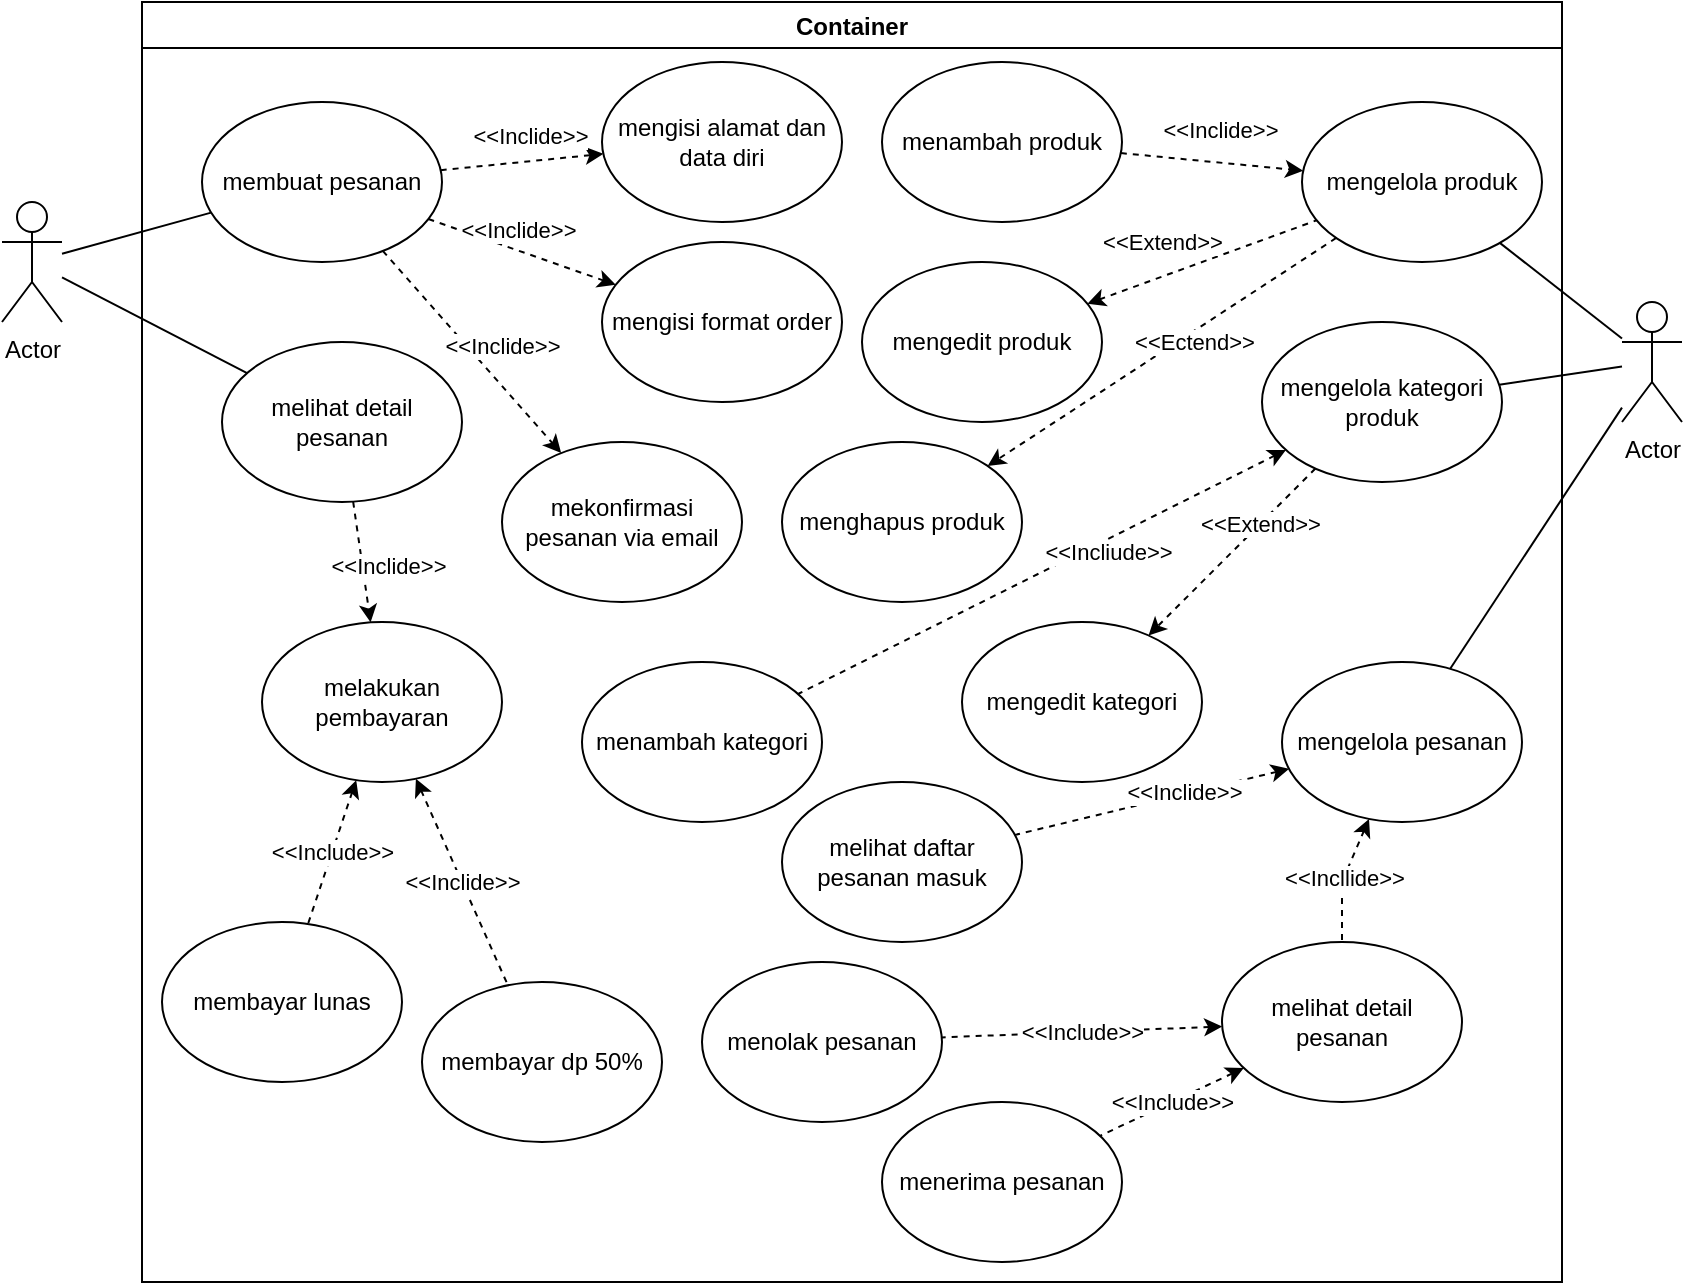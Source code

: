 <mxfile version="13.9.3" type="github">
  <diagram id="0Moy00TbSm1jeIX9EJUD" name="Page-1">
    <mxGraphModel dx="1021" dy="567" grid="1" gridSize="10" guides="1" tooltips="1" connect="1" arrows="1" fold="1" page="1" pageScale="1" pageWidth="1100" pageHeight="1700" math="0" shadow="0">
      <root>
        <mxCell id="0" />
        <mxCell id="1" parent="0" />
        <mxCell id="nUF-WjuWf8eao0jVFjwC-2" value="Container" style="swimlane;" vertex="1" parent="1">
          <mxGeometry x="100" y="270" width="710" height="640" as="geometry" />
        </mxCell>
        <mxCell id="nUF-WjuWf8eao0jVFjwC-10" value="&amp;lt;&amp;lt;Inclide&amp;gt;&amp;gt;" style="edgeStyle=none;rounded=0;orthogonalLoop=1;jettySize=auto;html=1;dashed=1;startArrow=none;startFill=0;endArrow=classic;endFill=1;strokeColor=#000000;" edge="1" parent="nUF-WjuWf8eao0jVFjwC-2" source="nUF-WjuWf8eao0jVFjwC-5" target="nUF-WjuWf8eao0jVFjwC-7">
          <mxGeometry x="-0.088" y="10" relative="1" as="geometry">
            <mxPoint x="-1" as="offset" />
          </mxGeometry>
        </mxCell>
        <mxCell id="nUF-WjuWf8eao0jVFjwC-5" value="membuat pesanan&lt;br&gt;" style="ellipse;whiteSpace=wrap;html=1;" vertex="1" parent="nUF-WjuWf8eao0jVFjwC-2">
          <mxGeometry x="30" y="50" width="120" height="80" as="geometry" />
        </mxCell>
        <mxCell id="nUF-WjuWf8eao0jVFjwC-7" value="mengisi format order" style="ellipse;whiteSpace=wrap;html=1;" vertex="1" parent="nUF-WjuWf8eao0jVFjwC-2">
          <mxGeometry x="230" y="120" width="120" height="80" as="geometry" />
        </mxCell>
        <mxCell id="nUF-WjuWf8eao0jVFjwC-11" value="mekonfirmasi pesanan via email" style="ellipse;whiteSpace=wrap;html=1;" vertex="1" parent="nUF-WjuWf8eao0jVFjwC-2">
          <mxGeometry x="180" y="220" width="120" height="80" as="geometry" />
        </mxCell>
        <mxCell id="nUF-WjuWf8eao0jVFjwC-13" value="&amp;lt;&amp;lt;Inclide&amp;gt;&amp;gt;" style="edgeStyle=none;rounded=0;orthogonalLoop=1;jettySize=auto;html=1;dashed=1;startArrow=none;startFill=0;endArrow=classic;endFill=1;strokeColor=#000000;" edge="1" parent="nUF-WjuWf8eao0jVFjwC-2" source="nUF-WjuWf8eao0jVFjwC-5" target="nUF-WjuWf8eao0jVFjwC-11">
          <mxGeometry x="0.123" y="13" relative="1" as="geometry">
            <mxPoint x="189.829" y="96.983" as="sourcePoint" />
            <mxPoint x="270.149" y="92.817" as="targetPoint" />
            <mxPoint as="offset" />
          </mxGeometry>
        </mxCell>
        <mxCell id="nUF-WjuWf8eao0jVFjwC-48" value="&amp;lt;&amp;lt;Include&amp;gt;&amp;gt;" style="edgeStyle=none;rounded=0;orthogonalLoop=1;jettySize=auto;html=1;startArrow=classic;startFill=1;endArrow=none;endFill=0;strokeColor=#000000;dashed=1;" edge="1" parent="nUF-WjuWf8eao0jVFjwC-2" source="nUF-WjuWf8eao0jVFjwC-14" target="nUF-WjuWf8eao0jVFjwC-47">
          <mxGeometry relative="1" as="geometry" />
        </mxCell>
        <mxCell id="nUF-WjuWf8eao0jVFjwC-50" value="&amp;lt;&amp;lt;Inclide&amp;gt;&amp;gt;" style="edgeStyle=none;rounded=0;orthogonalLoop=1;jettySize=auto;html=1;startArrow=classic;startFill=1;endArrow=none;endFill=0;strokeColor=#000000;dashed=1;" edge="1" parent="nUF-WjuWf8eao0jVFjwC-2" source="nUF-WjuWf8eao0jVFjwC-14" target="nUF-WjuWf8eao0jVFjwC-49">
          <mxGeometry relative="1" as="geometry" />
        </mxCell>
        <mxCell id="nUF-WjuWf8eao0jVFjwC-14" value="melakukan pembayaran" style="ellipse;whiteSpace=wrap;html=1;" vertex="1" parent="nUF-WjuWf8eao0jVFjwC-2">
          <mxGeometry x="60" y="310" width="120" height="80" as="geometry" />
        </mxCell>
        <mxCell id="nUF-WjuWf8eao0jVFjwC-15" value="&amp;lt;&amp;lt;Inclide&amp;gt;&amp;gt;" style="edgeStyle=none;rounded=0;orthogonalLoop=1;jettySize=auto;html=1;dashed=1;startArrow=none;startFill=0;endArrow=classic;endFill=1;strokeColor=#000000;" edge="1" parent="nUF-WjuWf8eao0jVFjwC-2" source="nUF-WjuWf8eao0jVFjwC-16" target="nUF-WjuWf8eao0jVFjwC-14">
          <mxGeometry x="0.123" y="13" relative="1" as="geometry">
            <mxPoint x="279.018" y="393.067" as="sourcePoint" />
            <mxPoint x="351.039" y="426.879" as="targetPoint" />
            <mxPoint as="offset" />
          </mxGeometry>
        </mxCell>
        <mxCell id="nUF-WjuWf8eao0jVFjwC-16" value="melihat detail pesanan" style="ellipse;whiteSpace=wrap;html=1;" vertex="1" parent="nUF-WjuWf8eao0jVFjwC-2">
          <mxGeometry x="40" y="170" width="120" height="80" as="geometry" />
        </mxCell>
        <mxCell id="nUF-WjuWf8eao0jVFjwC-19" value="mengisi alamat dan data diri" style="ellipse;whiteSpace=wrap;html=1;" vertex="1" parent="nUF-WjuWf8eao0jVFjwC-2">
          <mxGeometry x="230" y="30" width="120" height="80" as="geometry" />
        </mxCell>
        <mxCell id="nUF-WjuWf8eao0jVFjwC-20" value="&amp;lt;&amp;lt;Inclide&amp;gt;&amp;gt;" style="edgeStyle=none;rounded=0;orthogonalLoop=1;jettySize=auto;html=1;dashed=1;startArrow=none;startFill=0;endArrow=classic;endFill=1;strokeColor=#000000;" edge="1" parent="nUF-WjuWf8eao0jVFjwC-2" source="nUF-WjuWf8eao0jVFjwC-5" target="nUF-WjuWf8eao0jVFjwC-19">
          <mxGeometry x="0.123" y="13" relative="1" as="geometry">
            <mxPoint x="285.121" y="385.799" as="sourcePoint" />
            <mxPoint x="414.957" y="424.081" as="targetPoint" />
            <mxPoint as="offset" />
          </mxGeometry>
        </mxCell>
        <mxCell id="nUF-WjuWf8eao0jVFjwC-29" style="edgeStyle=none;rounded=0;orthogonalLoop=1;jettySize=auto;html=1;startArrow=none;startFill=0;endArrow=classic;endFill=1;strokeColor=#000000;dashed=1;" edge="1" parent="nUF-WjuWf8eao0jVFjwC-2" source="nUF-WjuWf8eao0jVFjwC-21" target="nUF-WjuWf8eao0jVFjwC-25">
          <mxGeometry relative="1" as="geometry" />
        </mxCell>
        <mxCell id="nUF-WjuWf8eao0jVFjwC-51" value="&amp;lt;&amp;lt;Ectend&amp;gt;&amp;gt;" style="edgeLabel;html=1;align=center;verticalAlign=middle;resizable=0;points=[];" vertex="1" connectable="0" parent="nUF-WjuWf8eao0jVFjwC-29">
          <mxGeometry x="-0.236" y="-3" relative="1" as="geometry">
            <mxPoint x="-3.12" y="10.89" as="offset" />
          </mxGeometry>
        </mxCell>
        <mxCell id="nUF-WjuWf8eao0jVFjwC-21" value="mengelola produk" style="ellipse;whiteSpace=wrap;html=1;" vertex="1" parent="nUF-WjuWf8eao0jVFjwC-2">
          <mxGeometry x="580" y="50" width="120" height="80" as="geometry" />
        </mxCell>
        <mxCell id="nUF-WjuWf8eao0jVFjwC-26" value="&amp;lt;&amp;lt;Inclide&amp;gt;&amp;gt;" style="edgeStyle=none;rounded=0;orthogonalLoop=1;jettySize=auto;html=1;startArrow=none;startFill=0;endArrow=classic;endFill=1;strokeColor=#000000;dashed=1;" edge="1" parent="nUF-WjuWf8eao0jVFjwC-2" source="nUF-WjuWf8eao0jVFjwC-23" target="nUF-WjuWf8eao0jVFjwC-21">
          <mxGeometry x="0.059" y="16" relative="1" as="geometry">
            <mxPoint as="offset" />
          </mxGeometry>
        </mxCell>
        <mxCell id="nUF-WjuWf8eao0jVFjwC-23" value="menambah produk" style="ellipse;whiteSpace=wrap;html=1;" vertex="1" parent="nUF-WjuWf8eao0jVFjwC-2">
          <mxGeometry x="370" y="30" width="120" height="80" as="geometry" />
        </mxCell>
        <mxCell id="nUF-WjuWf8eao0jVFjwC-27" value="&amp;lt;&amp;lt;Extend&amp;gt;&amp;gt;" style="edgeStyle=none;rounded=0;orthogonalLoop=1;jettySize=auto;html=1;startArrow=classic;startFill=1;endArrow=none;endFill=0;strokeColor=#000000;dashed=1;" edge="1" parent="nUF-WjuWf8eao0jVFjwC-2" source="nUF-WjuWf8eao0jVFjwC-24" target="nUF-WjuWf8eao0jVFjwC-21">
          <mxGeometry x="-0.252" y="16" relative="1" as="geometry">
            <mxPoint as="offset" />
          </mxGeometry>
        </mxCell>
        <mxCell id="nUF-WjuWf8eao0jVFjwC-24" value="mengedit produk" style="ellipse;whiteSpace=wrap;html=1;" vertex="1" parent="nUF-WjuWf8eao0jVFjwC-2">
          <mxGeometry x="360" y="130" width="120" height="80" as="geometry" />
        </mxCell>
        <mxCell id="nUF-WjuWf8eao0jVFjwC-25" value="menghapus produk" style="ellipse;whiteSpace=wrap;html=1;" vertex="1" parent="nUF-WjuWf8eao0jVFjwC-2">
          <mxGeometry x="320" y="220" width="120" height="80" as="geometry" />
        </mxCell>
        <mxCell id="nUF-WjuWf8eao0jVFjwC-33" style="edgeStyle=none;rounded=0;orthogonalLoop=1;jettySize=auto;html=1;startArrow=classic;startFill=1;endArrow=none;endFill=0;strokeColor=#000000;dashed=1;" edge="1" parent="nUF-WjuWf8eao0jVFjwC-2" source="nUF-WjuWf8eao0jVFjwC-30" target="nUF-WjuWf8eao0jVFjwC-32">
          <mxGeometry relative="1" as="geometry" />
        </mxCell>
        <mxCell id="nUF-WjuWf8eao0jVFjwC-52" value="&amp;lt;&amp;lt;Incliude&amp;gt;&amp;gt;" style="edgeLabel;html=1;align=center;verticalAlign=middle;resizable=0;points=[];" vertex="1" connectable="0" parent="nUF-WjuWf8eao0jVFjwC-33">
          <mxGeometry x="-0.247" y="5" relative="1" as="geometry">
            <mxPoint as="offset" />
          </mxGeometry>
        </mxCell>
        <mxCell id="nUF-WjuWf8eao0jVFjwC-36" style="edgeStyle=none;rounded=0;orthogonalLoop=1;jettySize=auto;html=1;startArrow=none;startFill=0;endArrow=classic;endFill=1;strokeColor=#000000;dashed=1;" edge="1" parent="nUF-WjuWf8eao0jVFjwC-2" source="nUF-WjuWf8eao0jVFjwC-30" target="nUF-WjuWf8eao0jVFjwC-35">
          <mxGeometry relative="1" as="geometry" />
        </mxCell>
        <mxCell id="nUF-WjuWf8eao0jVFjwC-53" value="&amp;lt;&amp;lt;Extend&amp;gt;&amp;gt;" style="edgeLabel;html=1;align=center;verticalAlign=middle;resizable=0;points=[];" vertex="1" connectable="0" parent="nUF-WjuWf8eao0jVFjwC-36">
          <mxGeometry x="-0.34" relative="1" as="geometry">
            <mxPoint as="offset" />
          </mxGeometry>
        </mxCell>
        <mxCell id="nUF-WjuWf8eao0jVFjwC-30" value="mengelola kategori produk" style="ellipse;whiteSpace=wrap;html=1;" vertex="1" parent="nUF-WjuWf8eao0jVFjwC-2">
          <mxGeometry x="560" y="160" width="120" height="80" as="geometry" />
        </mxCell>
        <mxCell id="nUF-WjuWf8eao0jVFjwC-32" value="menambah kategori" style="ellipse;whiteSpace=wrap;html=1;" vertex="1" parent="nUF-WjuWf8eao0jVFjwC-2">
          <mxGeometry x="220" y="330" width="120" height="80" as="geometry" />
        </mxCell>
        <mxCell id="nUF-WjuWf8eao0jVFjwC-35" value="mengedit kategori" style="ellipse;whiteSpace=wrap;html=1;" vertex="1" parent="nUF-WjuWf8eao0jVFjwC-2">
          <mxGeometry x="410" y="310" width="120" height="80" as="geometry" />
        </mxCell>
        <mxCell id="nUF-WjuWf8eao0jVFjwC-40" style="edgeStyle=none;rounded=0;orthogonalLoop=1;jettySize=auto;html=1;startArrow=classic;startFill=1;endArrow=none;endFill=0;strokeColor=#000000;dashed=1;" edge="1" parent="nUF-WjuWf8eao0jVFjwC-2" source="nUF-WjuWf8eao0jVFjwC-37" target="nUF-WjuWf8eao0jVFjwC-39">
          <mxGeometry relative="1" as="geometry" />
        </mxCell>
        <mxCell id="nUF-WjuWf8eao0jVFjwC-54" value="&amp;lt;&amp;lt;Inclide&amp;gt;&amp;gt;" style="edgeLabel;html=1;align=center;verticalAlign=middle;resizable=0;points=[];" vertex="1" connectable="0" parent="nUF-WjuWf8eao0jVFjwC-40">
          <mxGeometry x="-0.243" y="-1" relative="1" as="geometry">
            <mxPoint as="offset" />
          </mxGeometry>
        </mxCell>
        <mxCell id="nUF-WjuWf8eao0jVFjwC-42" value="&amp;lt;&amp;lt;Incllide&amp;gt;&amp;gt;" style="edgeStyle=none;rounded=0;orthogonalLoop=1;jettySize=auto;html=1;startArrow=classic;startFill=1;endArrow=none;endFill=0;strokeColor=#000000;dashed=1;" edge="1" parent="nUF-WjuWf8eao0jVFjwC-2" source="nUF-WjuWf8eao0jVFjwC-37" target="nUF-WjuWf8eao0jVFjwC-41">
          <mxGeometry relative="1" as="geometry">
            <Array as="points">
              <mxPoint x="600" y="440" />
            </Array>
          </mxGeometry>
        </mxCell>
        <mxCell id="nUF-WjuWf8eao0jVFjwC-37" value="mengelola pesanan" style="ellipse;whiteSpace=wrap;html=1;" vertex="1" parent="nUF-WjuWf8eao0jVFjwC-2">
          <mxGeometry x="570" y="330" width="120" height="80" as="geometry" />
        </mxCell>
        <mxCell id="nUF-WjuWf8eao0jVFjwC-39" value="melihat daftar pesanan masuk" style="ellipse;whiteSpace=wrap;html=1;" vertex="1" parent="nUF-WjuWf8eao0jVFjwC-2">
          <mxGeometry x="320" y="390" width="120" height="80" as="geometry" />
        </mxCell>
        <mxCell id="nUF-WjuWf8eao0jVFjwC-44" value="&amp;lt;&amp;lt;Include&amp;gt;&amp;gt;" style="edgeStyle=none;rounded=0;orthogonalLoop=1;jettySize=auto;html=1;startArrow=classic;startFill=1;endArrow=none;endFill=0;strokeColor=#000000;dashed=1;" edge="1" parent="nUF-WjuWf8eao0jVFjwC-2" source="nUF-WjuWf8eao0jVFjwC-41" target="nUF-WjuWf8eao0jVFjwC-43">
          <mxGeometry relative="1" as="geometry" />
        </mxCell>
        <mxCell id="nUF-WjuWf8eao0jVFjwC-46" value="&amp;lt;&amp;lt;Include&amp;gt;&amp;gt;" style="edgeStyle=none;rounded=0;orthogonalLoop=1;jettySize=auto;html=1;startArrow=classic;startFill=1;endArrow=none;endFill=0;strokeColor=#000000;dashed=1;" edge="1" parent="nUF-WjuWf8eao0jVFjwC-2" source="nUF-WjuWf8eao0jVFjwC-41" target="nUF-WjuWf8eao0jVFjwC-45">
          <mxGeometry relative="1" as="geometry" />
        </mxCell>
        <mxCell id="nUF-WjuWf8eao0jVFjwC-41" value="melihat detail pesanan" style="ellipse;whiteSpace=wrap;html=1;" vertex="1" parent="nUF-WjuWf8eao0jVFjwC-2">
          <mxGeometry x="540" y="470" width="120" height="80" as="geometry" />
        </mxCell>
        <mxCell id="nUF-WjuWf8eao0jVFjwC-43" value="menolak pesanan" style="ellipse;whiteSpace=wrap;html=1;" vertex="1" parent="nUF-WjuWf8eao0jVFjwC-2">
          <mxGeometry x="280" y="480" width="120" height="80" as="geometry" />
        </mxCell>
        <mxCell id="nUF-WjuWf8eao0jVFjwC-45" value="menerima pesanan" style="ellipse;whiteSpace=wrap;html=1;" vertex="1" parent="nUF-WjuWf8eao0jVFjwC-2">
          <mxGeometry x="370" y="550" width="120" height="80" as="geometry" />
        </mxCell>
        <mxCell id="nUF-WjuWf8eao0jVFjwC-47" value="membayar lunas" style="ellipse;whiteSpace=wrap;html=1;" vertex="1" parent="nUF-WjuWf8eao0jVFjwC-2">
          <mxGeometry x="10" y="460" width="120" height="80" as="geometry" />
        </mxCell>
        <mxCell id="nUF-WjuWf8eao0jVFjwC-49" value="membayar dp 50%" style="ellipse;whiteSpace=wrap;html=1;" vertex="1" parent="nUF-WjuWf8eao0jVFjwC-2">
          <mxGeometry x="140" y="490" width="120" height="80" as="geometry" />
        </mxCell>
        <mxCell id="nUF-WjuWf8eao0jVFjwC-6" style="rounded=0;orthogonalLoop=1;jettySize=auto;html=1;endArrow=none;endFill=0;" edge="1" parent="1" source="nUF-WjuWf8eao0jVFjwC-3" target="nUF-WjuWf8eao0jVFjwC-5">
          <mxGeometry relative="1" as="geometry" />
        </mxCell>
        <mxCell id="nUF-WjuWf8eao0jVFjwC-18" style="edgeStyle=none;rounded=0;orthogonalLoop=1;jettySize=auto;html=1;startArrow=none;startFill=0;endArrow=none;endFill=0;strokeColor=#000000;" edge="1" parent="1" source="nUF-WjuWf8eao0jVFjwC-3" target="nUF-WjuWf8eao0jVFjwC-16">
          <mxGeometry relative="1" as="geometry" />
        </mxCell>
        <mxCell id="nUF-WjuWf8eao0jVFjwC-3" value="Actor" style="shape=umlActor;verticalLabelPosition=bottom;verticalAlign=top;html=1;outlineConnect=0;" vertex="1" parent="1">
          <mxGeometry x="30" y="370" width="30" height="60" as="geometry" />
        </mxCell>
        <mxCell id="nUF-WjuWf8eao0jVFjwC-22" style="edgeStyle=none;rounded=0;orthogonalLoop=1;jettySize=auto;html=1;startArrow=none;startFill=0;endArrow=none;endFill=0;strokeColor=#000000;" edge="1" parent="1" source="nUF-WjuWf8eao0jVFjwC-4" target="nUF-WjuWf8eao0jVFjwC-21">
          <mxGeometry relative="1" as="geometry" />
        </mxCell>
        <mxCell id="nUF-WjuWf8eao0jVFjwC-31" style="edgeStyle=none;rounded=0;orthogonalLoop=1;jettySize=auto;html=1;startArrow=none;startFill=0;endArrow=none;endFill=0;strokeColor=#000000;" edge="1" parent="1" source="nUF-WjuWf8eao0jVFjwC-4" target="nUF-WjuWf8eao0jVFjwC-30">
          <mxGeometry relative="1" as="geometry" />
        </mxCell>
        <mxCell id="nUF-WjuWf8eao0jVFjwC-38" style="edgeStyle=none;rounded=0;orthogonalLoop=1;jettySize=auto;html=1;startArrow=none;startFill=0;endArrow=none;endFill=0;strokeColor=#000000;" edge="1" parent="1" source="nUF-WjuWf8eao0jVFjwC-4" target="nUF-WjuWf8eao0jVFjwC-37">
          <mxGeometry relative="1" as="geometry" />
        </mxCell>
        <mxCell id="nUF-WjuWf8eao0jVFjwC-4" value="Actor" style="shape=umlActor;verticalLabelPosition=bottom;verticalAlign=top;html=1;outlineConnect=0;" vertex="1" parent="1">
          <mxGeometry x="840" y="420" width="30" height="60" as="geometry" />
        </mxCell>
      </root>
    </mxGraphModel>
  </diagram>
</mxfile>
